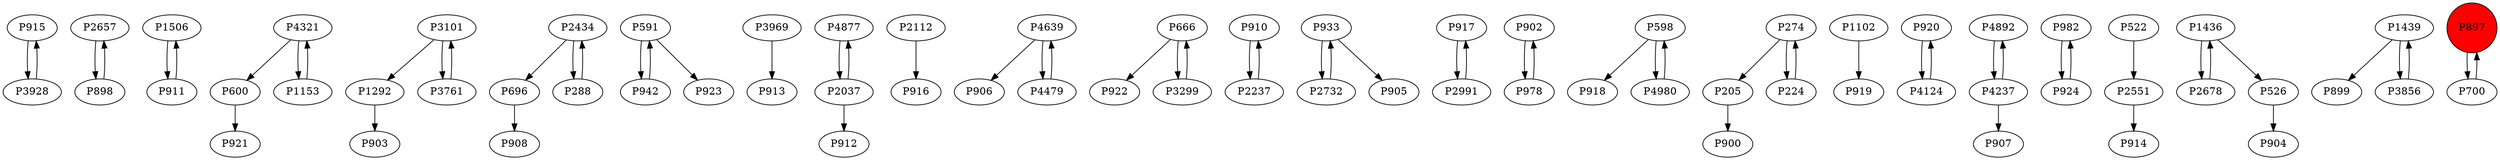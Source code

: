 digraph {
	P915 -> P3928
	P2657 -> P898
	P1506 -> P911
	P4321 -> P600
	P3928 -> P915
	P3101 -> P1292
	P2434 -> P696
	P591 -> P942
	P591 -> P923
	P3969 -> P913
	P4877 -> P2037
	P2112 -> P916
	P4639 -> P906
	P666 -> P922
	P910 -> P2237
	P942 -> P591
	P2434 -> P288
	P933 -> P2732
	P917 -> P2991
	P902 -> P978
	P598 -> P918
	P2037 -> P912
	P3761 -> P3101
	P2037 -> P4877
	P274 -> P205
	P978 -> P902
	P598 -> P4980
	P4639 -> P4479
	P696 -> P908
	P1102 -> P919
	P920 -> P4124
	P2237 -> P910
	P2732 -> P933
	P4892 -> P4237
	P982 -> P924
	P898 -> P2657
	P4124 -> P920
	P522 -> P2551
	P1153 -> P4321
	P1436 -> P2678
	P288 -> P2434
	P2678 -> P1436
	P4321 -> P1153
	P1439 -> P899
	P4237 -> P907
	P4980 -> P598
	P4237 -> P4892
	P4479 -> P4639
	P933 -> P905
	P3299 -> P666
	P205 -> P900
	P1439 -> P3856
	P897 -> P700
	P274 -> P224
	P3856 -> P1439
	P911 -> P1506
	P1436 -> P526
	P600 -> P921
	P1292 -> P903
	P924 -> P982
	P700 -> P897
	P3101 -> P3761
	P2991 -> P917
	P666 -> P3299
	P526 -> P904
	P2551 -> P914
	P224 -> P274
	P897 [shape=circle]
	P897 [style=filled]
	P897 [fillcolor=red]
}